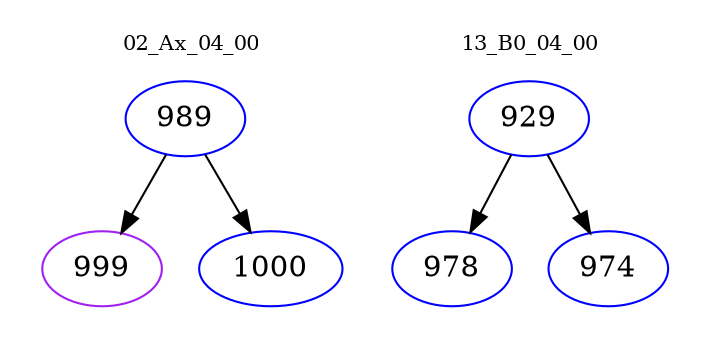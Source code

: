 digraph{
subgraph cluster_0 {
color = white
label = "02_Ax_04_00";
fontsize=10;
T0_989 [label="989", color="blue"]
T0_989 -> T0_999 [color="black"]
T0_999 [label="999", color="purple"]
T0_989 -> T0_1000 [color="black"]
T0_1000 [label="1000", color="blue"]
}
subgraph cluster_1 {
color = white
label = "13_B0_04_00";
fontsize=10;
T1_929 [label="929", color="blue"]
T1_929 -> T1_978 [color="black"]
T1_978 [label="978", color="blue"]
T1_929 -> T1_974 [color="black"]
T1_974 [label="974", color="blue"]
}
}
